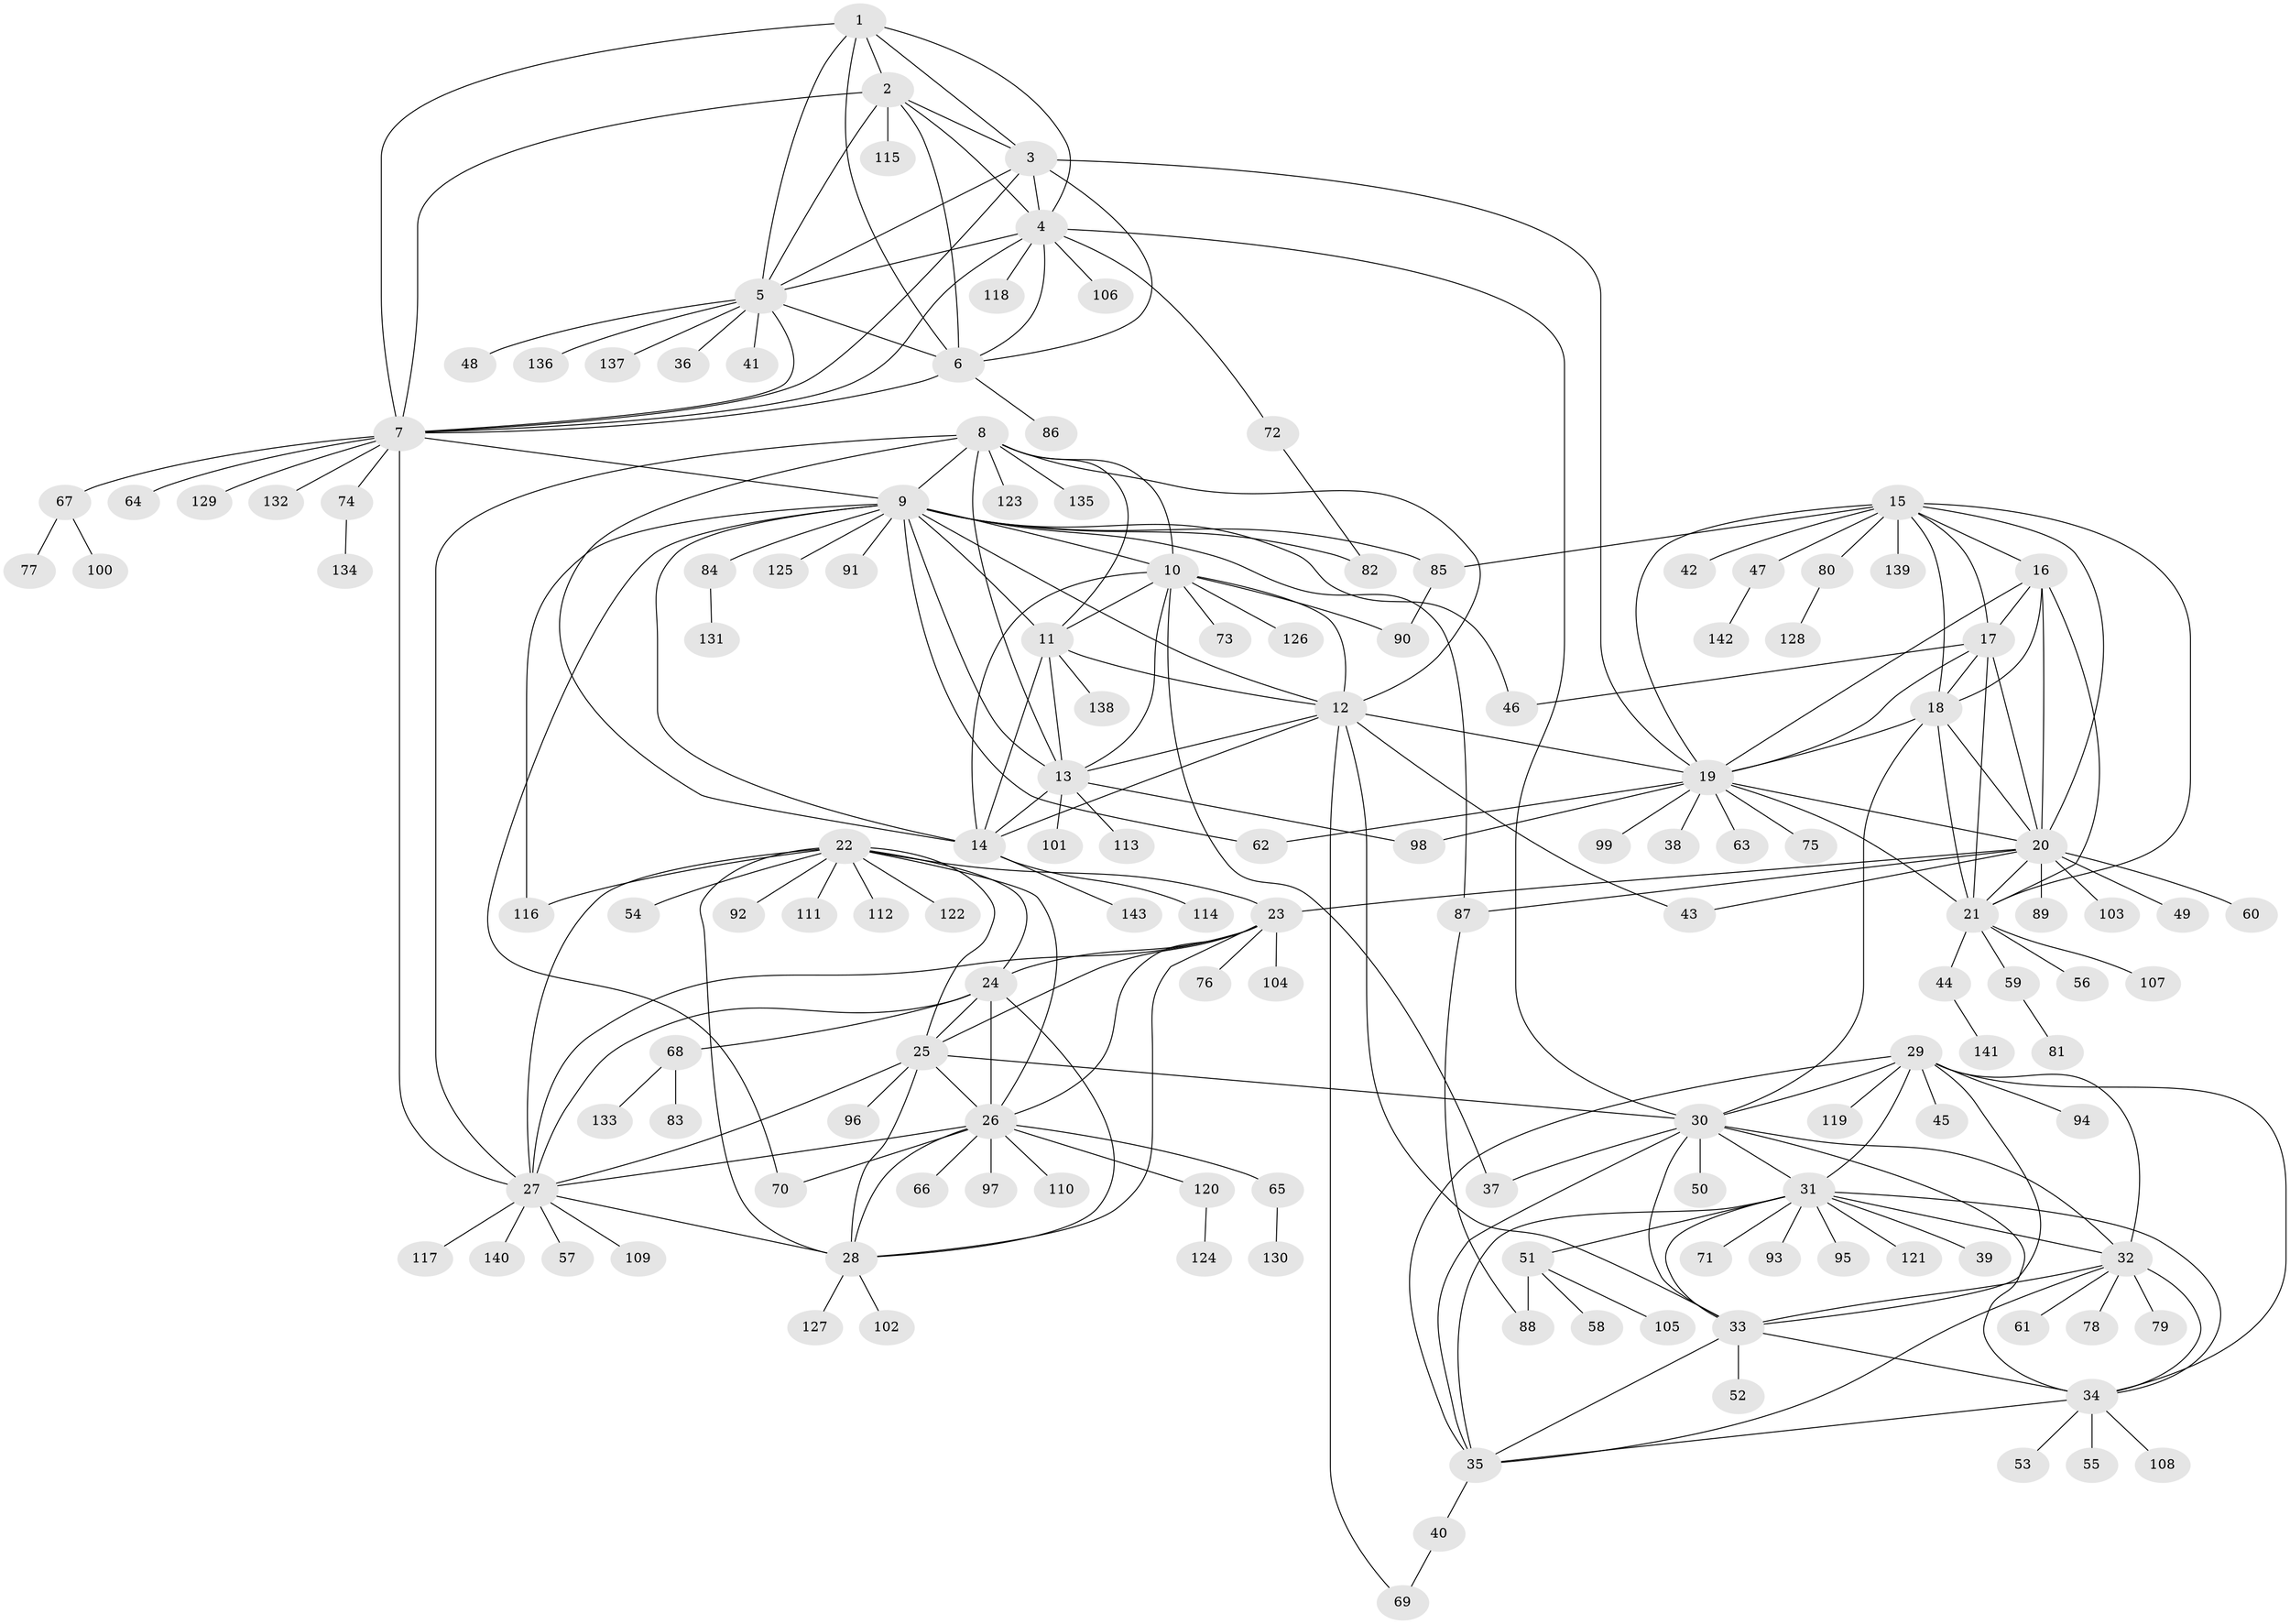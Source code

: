 // coarse degree distribution, {3: 0.07142857142857142, 4: 0.047619047619047616, 1: 0.7142857142857143, 5: 0.023809523809523808, 7: 0.047619047619047616, 10: 0.023809523809523808, 6: 0.023809523809523808, 8: 0.023809523809523808, 12: 0.023809523809523808}
// Generated by graph-tools (version 1.1) at 2025/57/03/04/25 21:57:57]
// undirected, 143 vertices, 236 edges
graph export_dot {
graph [start="1"]
  node [color=gray90,style=filled];
  1;
  2;
  3;
  4;
  5;
  6;
  7;
  8;
  9;
  10;
  11;
  12;
  13;
  14;
  15;
  16;
  17;
  18;
  19;
  20;
  21;
  22;
  23;
  24;
  25;
  26;
  27;
  28;
  29;
  30;
  31;
  32;
  33;
  34;
  35;
  36;
  37;
  38;
  39;
  40;
  41;
  42;
  43;
  44;
  45;
  46;
  47;
  48;
  49;
  50;
  51;
  52;
  53;
  54;
  55;
  56;
  57;
  58;
  59;
  60;
  61;
  62;
  63;
  64;
  65;
  66;
  67;
  68;
  69;
  70;
  71;
  72;
  73;
  74;
  75;
  76;
  77;
  78;
  79;
  80;
  81;
  82;
  83;
  84;
  85;
  86;
  87;
  88;
  89;
  90;
  91;
  92;
  93;
  94;
  95;
  96;
  97;
  98;
  99;
  100;
  101;
  102;
  103;
  104;
  105;
  106;
  107;
  108;
  109;
  110;
  111;
  112;
  113;
  114;
  115;
  116;
  117;
  118;
  119;
  120;
  121;
  122;
  123;
  124;
  125;
  126;
  127;
  128;
  129;
  130;
  131;
  132;
  133;
  134;
  135;
  136;
  137;
  138;
  139;
  140;
  141;
  142;
  143;
  1 -- 2;
  1 -- 3;
  1 -- 4;
  1 -- 5;
  1 -- 6;
  1 -- 7;
  2 -- 3;
  2 -- 4;
  2 -- 5;
  2 -- 6;
  2 -- 7;
  2 -- 115;
  3 -- 4;
  3 -- 5;
  3 -- 6;
  3 -- 7;
  3 -- 19;
  4 -- 5;
  4 -- 6;
  4 -- 7;
  4 -- 30;
  4 -- 72;
  4 -- 106;
  4 -- 118;
  5 -- 6;
  5 -- 7;
  5 -- 36;
  5 -- 41;
  5 -- 48;
  5 -- 136;
  5 -- 137;
  6 -- 7;
  6 -- 86;
  7 -- 9;
  7 -- 27;
  7 -- 64;
  7 -- 67;
  7 -- 74;
  7 -- 129;
  7 -- 132;
  8 -- 9;
  8 -- 10;
  8 -- 11;
  8 -- 12;
  8 -- 13;
  8 -- 14;
  8 -- 27;
  8 -- 123;
  8 -- 135;
  9 -- 10;
  9 -- 11;
  9 -- 12;
  9 -- 13;
  9 -- 14;
  9 -- 46;
  9 -- 62;
  9 -- 70;
  9 -- 82;
  9 -- 84;
  9 -- 85;
  9 -- 87;
  9 -- 91;
  9 -- 116;
  9 -- 125;
  10 -- 11;
  10 -- 12;
  10 -- 13;
  10 -- 14;
  10 -- 37;
  10 -- 73;
  10 -- 90;
  10 -- 126;
  11 -- 12;
  11 -- 13;
  11 -- 14;
  11 -- 138;
  12 -- 13;
  12 -- 14;
  12 -- 19;
  12 -- 33;
  12 -- 43;
  12 -- 69;
  13 -- 14;
  13 -- 98;
  13 -- 101;
  13 -- 113;
  14 -- 114;
  14 -- 143;
  15 -- 16;
  15 -- 17;
  15 -- 18;
  15 -- 19;
  15 -- 20;
  15 -- 21;
  15 -- 42;
  15 -- 47;
  15 -- 80;
  15 -- 85;
  15 -- 139;
  16 -- 17;
  16 -- 18;
  16 -- 19;
  16 -- 20;
  16 -- 21;
  17 -- 18;
  17 -- 19;
  17 -- 20;
  17 -- 21;
  17 -- 46;
  18 -- 19;
  18 -- 20;
  18 -- 21;
  18 -- 30;
  19 -- 20;
  19 -- 21;
  19 -- 38;
  19 -- 62;
  19 -- 63;
  19 -- 75;
  19 -- 98;
  19 -- 99;
  20 -- 21;
  20 -- 23;
  20 -- 43;
  20 -- 49;
  20 -- 60;
  20 -- 87;
  20 -- 89;
  20 -- 103;
  21 -- 44;
  21 -- 56;
  21 -- 59;
  21 -- 107;
  22 -- 23;
  22 -- 24;
  22 -- 25;
  22 -- 26;
  22 -- 27;
  22 -- 28;
  22 -- 54;
  22 -- 92;
  22 -- 111;
  22 -- 112;
  22 -- 116;
  22 -- 122;
  23 -- 24;
  23 -- 25;
  23 -- 26;
  23 -- 27;
  23 -- 28;
  23 -- 76;
  23 -- 104;
  24 -- 25;
  24 -- 26;
  24 -- 27;
  24 -- 28;
  24 -- 68;
  25 -- 26;
  25 -- 27;
  25 -- 28;
  25 -- 30;
  25 -- 96;
  26 -- 27;
  26 -- 28;
  26 -- 65;
  26 -- 66;
  26 -- 70;
  26 -- 97;
  26 -- 110;
  26 -- 120;
  27 -- 28;
  27 -- 57;
  27 -- 109;
  27 -- 117;
  27 -- 140;
  28 -- 102;
  28 -- 127;
  29 -- 30;
  29 -- 31;
  29 -- 32;
  29 -- 33;
  29 -- 34;
  29 -- 35;
  29 -- 45;
  29 -- 94;
  29 -- 119;
  30 -- 31;
  30 -- 32;
  30 -- 33;
  30 -- 34;
  30 -- 35;
  30 -- 37;
  30 -- 50;
  31 -- 32;
  31 -- 33;
  31 -- 34;
  31 -- 35;
  31 -- 39;
  31 -- 51;
  31 -- 71;
  31 -- 93;
  31 -- 95;
  31 -- 121;
  32 -- 33;
  32 -- 34;
  32 -- 35;
  32 -- 61;
  32 -- 78;
  32 -- 79;
  33 -- 34;
  33 -- 35;
  33 -- 52;
  34 -- 35;
  34 -- 53;
  34 -- 55;
  34 -- 108;
  35 -- 40;
  40 -- 69;
  44 -- 141;
  47 -- 142;
  51 -- 58;
  51 -- 88;
  51 -- 105;
  59 -- 81;
  65 -- 130;
  67 -- 77;
  67 -- 100;
  68 -- 83;
  68 -- 133;
  72 -- 82;
  74 -- 134;
  80 -- 128;
  84 -- 131;
  85 -- 90;
  87 -- 88;
  120 -- 124;
}
